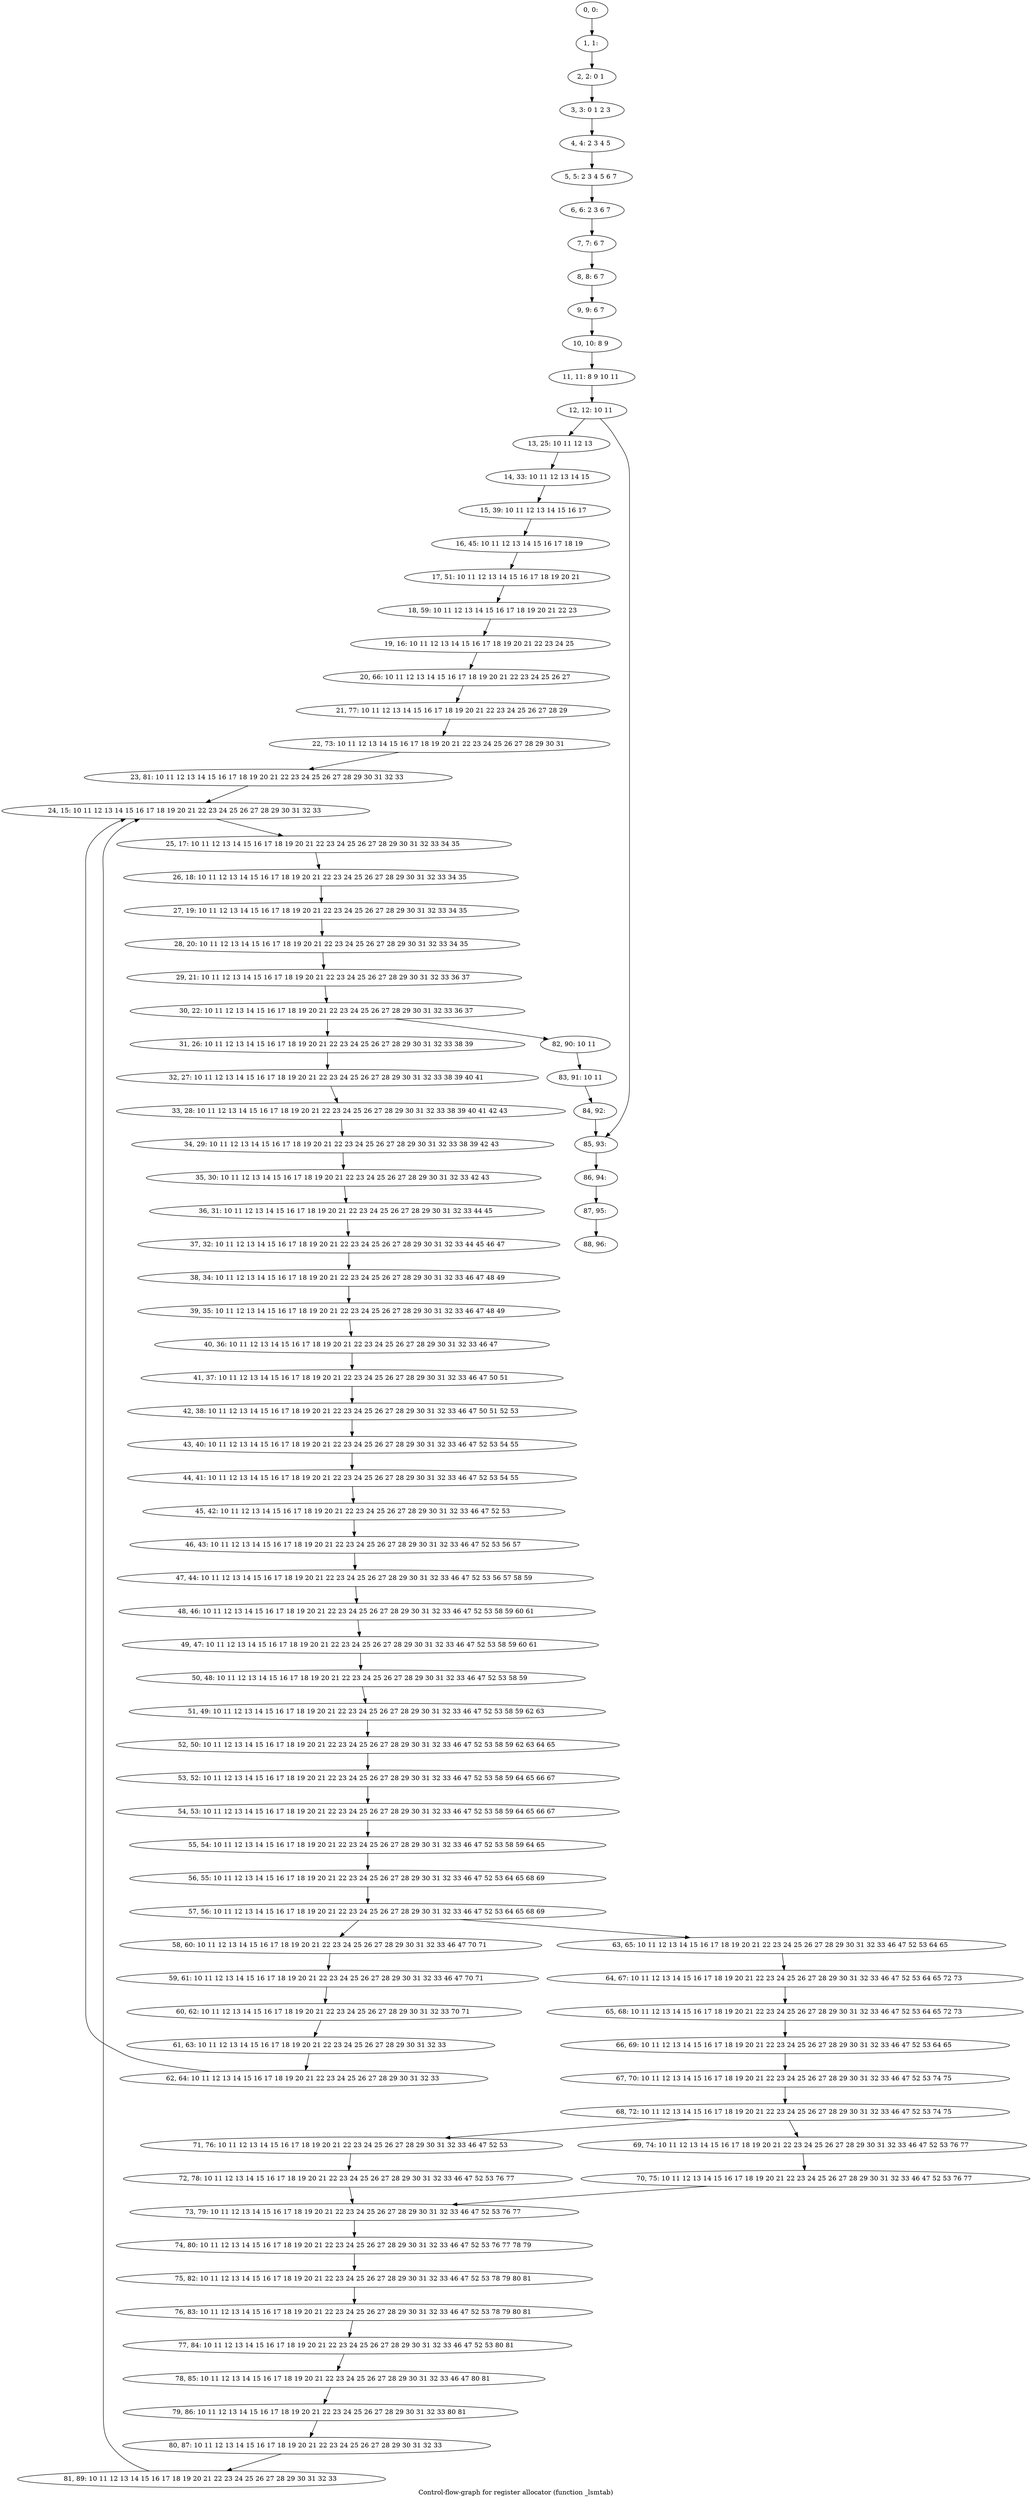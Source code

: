 digraph G {
graph [label="Control-flow-graph for register allocator (function _lsmtab)"]
0[label="0, 0: "];
1[label="1, 1: "];
2[label="2, 2: 0 1 "];
3[label="3, 3: 0 1 2 3 "];
4[label="4, 4: 2 3 4 5 "];
5[label="5, 5: 2 3 4 5 6 7 "];
6[label="6, 6: 2 3 6 7 "];
7[label="7, 7: 6 7 "];
8[label="8, 8: 6 7 "];
9[label="9, 9: 6 7 "];
10[label="10, 10: 8 9 "];
11[label="11, 11: 8 9 10 11 "];
12[label="12, 12: 10 11 "];
13[label="13, 25: 10 11 12 13 "];
14[label="14, 33: 10 11 12 13 14 15 "];
15[label="15, 39: 10 11 12 13 14 15 16 17 "];
16[label="16, 45: 10 11 12 13 14 15 16 17 18 19 "];
17[label="17, 51: 10 11 12 13 14 15 16 17 18 19 20 21 "];
18[label="18, 59: 10 11 12 13 14 15 16 17 18 19 20 21 22 23 "];
19[label="19, 16: 10 11 12 13 14 15 16 17 18 19 20 21 22 23 24 25 "];
20[label="20, 66: 10 11 12 13 14 15 16 17 18 19 20 21 22 23 24 25 26 27 "];
21[label="21, 77: 10 11 12 13 14 15 16 17 18 19 20 21 22 23 24 25 26 27 28 29 "];
22[label="22, 73: 10 11 12 13 14 15 16 17 18 19 20 21 22 23 24 25 26 27 28 29 30 31 "];
23[label="23, 81: 10 11 12 13 14 15 16 17 18 19 20 21 22 23 24 25 26 27 28 29 30 31 32 33 "];
24[label="24, 15: 10 11 12 13 14 15 16 17 18 19 20 21 22 23 24 25 26 27 28 29 30 31 32 33 "];
25[label="25, 17: 10 11 12 13 14 15 16 17 18 19 20 21 22 23 24 25 26 27 28 29 30 31 32 33 34 35 "];
26[label="26, 18: 10 11 12 13 14 15 16 17 18 19 20 21 22 23 24 25 26 27 28 29 30 31 32 33 34 35 "];
27[label="27, 19: 10 11 12 13 14 15 16 17 18 19 20 21 22 23 24 25 26 27 28 29 30 31 32 33 34 35 "];
28[label="28, 20: 10 11 12 13 14 15 16 17 18 19 20 21 22 23 24 25 26 27 28 29 30 31 32 33 34 35 "];
29[label="29, 21: 10 11 12 13 14 15 16 17 18 19 20 21 22 23 24 25 26 27 28 29 30 31 32 33 36 37 "];
30[label="30, 22: 10 11 12 13 14 15 16 17 18 19 20 21 22 23 24 25 26 27 28 29 30 31 32 33 36 37 "];
31[label="31, 26: 10 11 12 13 14 15 16 17 18 19 20 21 22 23 24 25 26 27 28 29 30 31 32 33 38 39 "];
32[label="32, 27: 10 11 12 13 14 15 16 17 18 19 20 21 22 23 24 25 26 27 28 29 30 31 32 33 38 39 40 41 "];
33[label="33, 28: 10 11 12 13 14 15 16 17 18 19 20 21 22 23 24 25 26 27 28 29 30 31 32 33 38 39 40 41 42 43 "];
34[label="34, 29: 10 11 12 13 14 15 16 17 18 19 20 21 22 23 24 25 26 27 28 29 30 31 32 33 38 39 42 43 "];
35[label="35, 30: 10 11 12 13 14 15 16 17 18 19 20 21 22 23 24 25 26 27 28 29 30 31 32 33 42 43 "];
36[label="36, 31: 10 11 12 13 14 15 16 17 18 19 20 21 22 23 24 25 26 27 28 29 30 31 32 33 44 45 "];
37[label="37, 32: 10 11 12 13 14 15 16 17 18 19 20 21 22 23 24 25 26 27 28 29 30 31 32 33 44 45 46 47 "];
38[label="38, 34: 10 11 12 13 14 15 16 17 18 19 20 21 22 23 24 25 26 27 28 29 30 31 32 33 46 47 48 49 "];
39[label="39, 35: 10 11 12 13 14 15 16 17 18 19 20 21 22 23 24 25 26 27 28 29 30 31 32 33 46 47 48 49 "];
40[label="40, 36: 10 11 12 13 14 15 16 17 18 19 20 21 22 23 24 25 26 27 28 29 30 31 32 33 46 47 "];
41[label="41, 37: 10 11 12 13 14 15 16 17 18 19 20 21 22 23 24 25 26 27 28 29 30 31 32 33 46 47 50 51 "];
42[label="42, 38: 10 11 12 13 14 15 16 17 18 19 20 21 22 23 24 25 26 27 28 29 30 31 32 33 46 47 50 51 52 53 "];
43[label="43, 40: 10 11 12 13 14 15 16 17 18 19 20 21 22 23 24 25 26 27 28 29 30 31 32 33 46 47 52 53 54 55 "];
44[label="44, 41: 10 11 12 13 14 15 16 17 18 19 20 21 22 23 24 25 26 27 28 29 30 31 32 33 46 47 52 53 54 55 "];
45[label="45, 42: 10 11 12 13 14 15 16 17 18 19 20 21 22 23 24 25 26 27 28 29 30 31 32 33 46 47 52 53 "];
46[label="46, 43: 10 11 12 13 14 15 16 17 18 19 20 21 22 23 24 25 26 27 28 29 30 31 32 33 46 47 52 53 56 57 "];
47[label="47, 44: 10 11 12 13 14 15 16 17 18 19 20 21 22 23 24 25 26 27 28 29 30 31 32 33 46 47 52 53 56 57 58 59 "];
48[label="48, 46: 10 11 12 13 14 15 16 17 18 19 20 21 22 23 24 25 26 27 28 29 30 31 32 33 46 47 52 53 58 59 60 61 "];
49[label="49, 47: 10 11 12 13 14 15 16 17 18 19 20 21 22 23 24 25 26 27 28 29 30 31 32 33 46 47 52 53 58 59 60 61 "];
50[label="50, 48: 10 11 12 13 14 15 16 17 18 19 20 21 22 23 24 25 26 27 28 29 30 31 32 33 46 47 52 53 58 59 "];
51[label="51, 49: 10 11 12 13 14 15 16 17 18 19 20 21 22 23 24 25 26 27 28 29 30 31 32 33 46 47 52 53 58 59 62 63 "];
52[label="52, 50: 10 11 12 13 14 15 16 17 18 19 20 21 22 23 24 25 26 27 28 29 30 31 32 33 46 47 52 53 58 59 62 63 64 65 "];
53[label="53, 52: 10 11 12 13 14 15 16 17 18 19 20 21 22 23 24 25 26 27 28 29 30 31 32 33 46 47 52 53 58 59 64 65 66 67 "];
54[label="54, 53: 10 11 12 13 14 15 16 17 18 19 20 21 22 23 24 25 26 27 28 29 30 31 32 33 46 47 52 53 58 59 64 65 66 67 "];
55[label="55, 54: 10 11 12 13 14 15 16 17 18 19 20 21 22 23 24 25 26 27 28 29 30 31 32 33 46 47 52 53 58 59 64 65 "];
56[label="56, 55: 10 11 12 13 14 15 16 17 18 19 20 21 22 23 24 25 26 27 28 29 30 31 32 33 46 47 52 53 64 65 68 69 "];
57[label="57, 56: 10 11 12 13 14 15 16 17 18 19 20 21 22 23 24 25 26 27 28 29 30 31 32 33 46 47 52 53 64 65 68 69 "];
58[label="58, 60: 10 11 12 13 14 15 16 17 18 19 20 21 22 23 24 25 26 27 28 29 30 31 32 33 46 47 70 71 "];
59[label="59, 61: 10 11 12 13 14 15 16 17 18 19 20 21 22 23 24 25 26 27 28 29 30 31 32 33 46 47 70 71 "];
60[label="60, 62: 10 11 12 13 14 15 16 17 18 19 20 21 22 23 24 25 26 27 28 29 30 31 32 33 70 71 "];
61[label="61, 63: 10 11 12 13 14 15 16 17 18 19 20 21 22 23 24 25 26 27 28 29 30 31 32 33 "];
62[label="62, 64: 10 11 12 13 14 15 16 17 18 19 20 21 22 23 24 25 26 27 28 29 30 31 32 33 "];
63[label="63, 65: 10 11 12 13 14 15 16 17 18 19 20 21 22 23 24 25 26 27 28 29 30 31 32 33 46 47 52 53 64 65 "];
64[label="64, 67: 10 11 12 13 14 15 16 17 18 19 20 21 22 23 24 25 26 27 28 29 30 31 32 33 46 47 52 53 64 65 72 73 "];
65[label="65, 68: 10 11 12 13 14 15 16 17 18 19 20 21 22 23 24 25 26 27 28 29 30 31 32 33 46 47 52 53 64 65 72 73 "];
66[label="66, 69: 10 11 12 13 14 15 16 17 18 19 20 21 22 23 24 25 26 27 28 29 30 31 32 33 46 47 52 53 64 65 "];
67[label="67, 70: 10 11 12 13 14 15 16 17 18 19 20 21 22 23 24 25 26 27 28 29 30 31 32 33 46 47 52 53 74 75 "];
68[label="68, 72: 10 11 12 13 14 15 16 17 18 19 20 21 22 23 24 25 26 27 28 29 30 31 32 33 46 47 52 53 74 75 "];
69[label="69, 74: 10 11 12 13 14 15 16 17 18 19 20 21 22 23 24 25 26 27 28 29 30 31 32 33 46 47 52 53 76 77 "];
70[label="70, 75: 10 11 12 13 14 15 16 17 18 19 20 21 22 23 24 25 26 27 28 29 30 31 32 33 46 47 52 53 76 77 "];
71[label="71, 76: 10 11 12 13 14 15 16 17 18 19 20 21 22 23 24 25 26 27 28 29 30 31 32 33 46 47 52 53 "];
72[label="72, 78: 10 11 12 13 14 15 16 17 18 19 20 21 22 23 24 25 26 27 28 29 30 31 32 33 46 47 52 53 76 77 "];
73[label="73, 79: 10 11 12 13 14 15 16 17 18 19 20 21 22 23 24 25 26 27 28 29 30 31 32 33 46 47 52 53 76 77 "];
74[label="74, 80: 10 11 12 13 14 15 16 17 18 19 20 21 22 23 24 25 26 27 28 29 30 31 32 33 46 47 52 53 76 77 78 79 "];
75[label="75, 82: 10 11 12 13 14 15 16 17 18 19 20 21 22 23 24 25 26 27 28 29 30 31 32 33 46 47 52 53 78 79 80 81 "];
76[label="76, 83: 10 11 12 13 14 15 16 17 18 19 20 21 22 23 24 25 26 27 28 29 30 31 32 33 46 47 52 53 78 79 80 81 "];
77[label="77, 84: 10 11 12 13 14 15 16 17 18 19 20 21 22 23 24 25 26 27 28 29 30 31 32 33 46 47 52 53 80 81 "];
78[label="78, 85: 10 11 12 13 14 15 16 17 18 19 20 21 22 23 24 25 26 27 28 29 30 31 32 33 46 47 80 81 "];
79[label="79, 86: 10 11 12 13 14 15 16 17 18 19 20 21 22 23 24 25 26 27 28 29 30 31 32 33 80 81 "];
80[label="80, 87: 10 11 12 13 14 15 16 17 18 19 20 21 22 23 24 25 26 27 28 29 30 31 32 33 "];
81[label="81, 89: 10 11 12 13 14 15 16 17 18 19 20 21 22 23 24 25 26 27 28 29 30 31 32 33 "];
82[label="82, 90: 10 11 "];
83[label="83, 91: 10 11 "];
84[label="84, 92: "];
85[label="85, 93: "];
86[label="86, 94: "];
87[label="87, 95: "];
88[label="88, 96: "];
0->1 ;
1->2 ;
2->3 ;
3->4 ;
4->5 ;
5->6 ;
6->7 ;
7->8 ;
8->9 ;
9->10 ;
10->11 ;
11->12 ;
12->13 ;
12->85 ;
13->14 ;
14->15 ;
15->16 ;
16->17 ;
17->18 ;
18->19 ;
19->20 ;
20->21 ;
21->22 ;
22->23 ;
23->24 ;
24->25 ;
25->26 ;
26->27 ;
27->28 ;
28->29 ;
29->30 ;
30->31 ;
30->82 ;
31->32 ;
32->33 ;
33->34 ;
34->35 ;
35->36 ;
36->37 ;
37->38 ;
38->39 ;
39->40 ;
40->41 ;
41->42 ;
42->43 ;
43->44 ;
44->45 ;
45->46 ;
46->47 ;
47->48 ;
48->49 ;
49->50 ;
50->51 ;
51->52 ;
52->53 ;
53->54 ;
54->55 ;
55->56 ;
56->57 ;
57->58 ;
57->63 ;
58->59 ;
59->60 ;
60->61 ;
61->62 ;
62->24 ;
63->64 ;
64->65 ;
65->66 ;
66->67 ;
67->68 ;
68->69 ;
68->71 ;
69->70 ;
70->73 ;
71->72 ;
72->73 ;
73->74 ;
74->75 ;
75->76 ;
76->77 ;
77->78 ;
78->79 ;
79->80 ;
80->81 ;
81->24 ;
82->83 ;
83->84 ;
84->85 ;
85->86 ;
86->87 ;
87->88 ;
}
